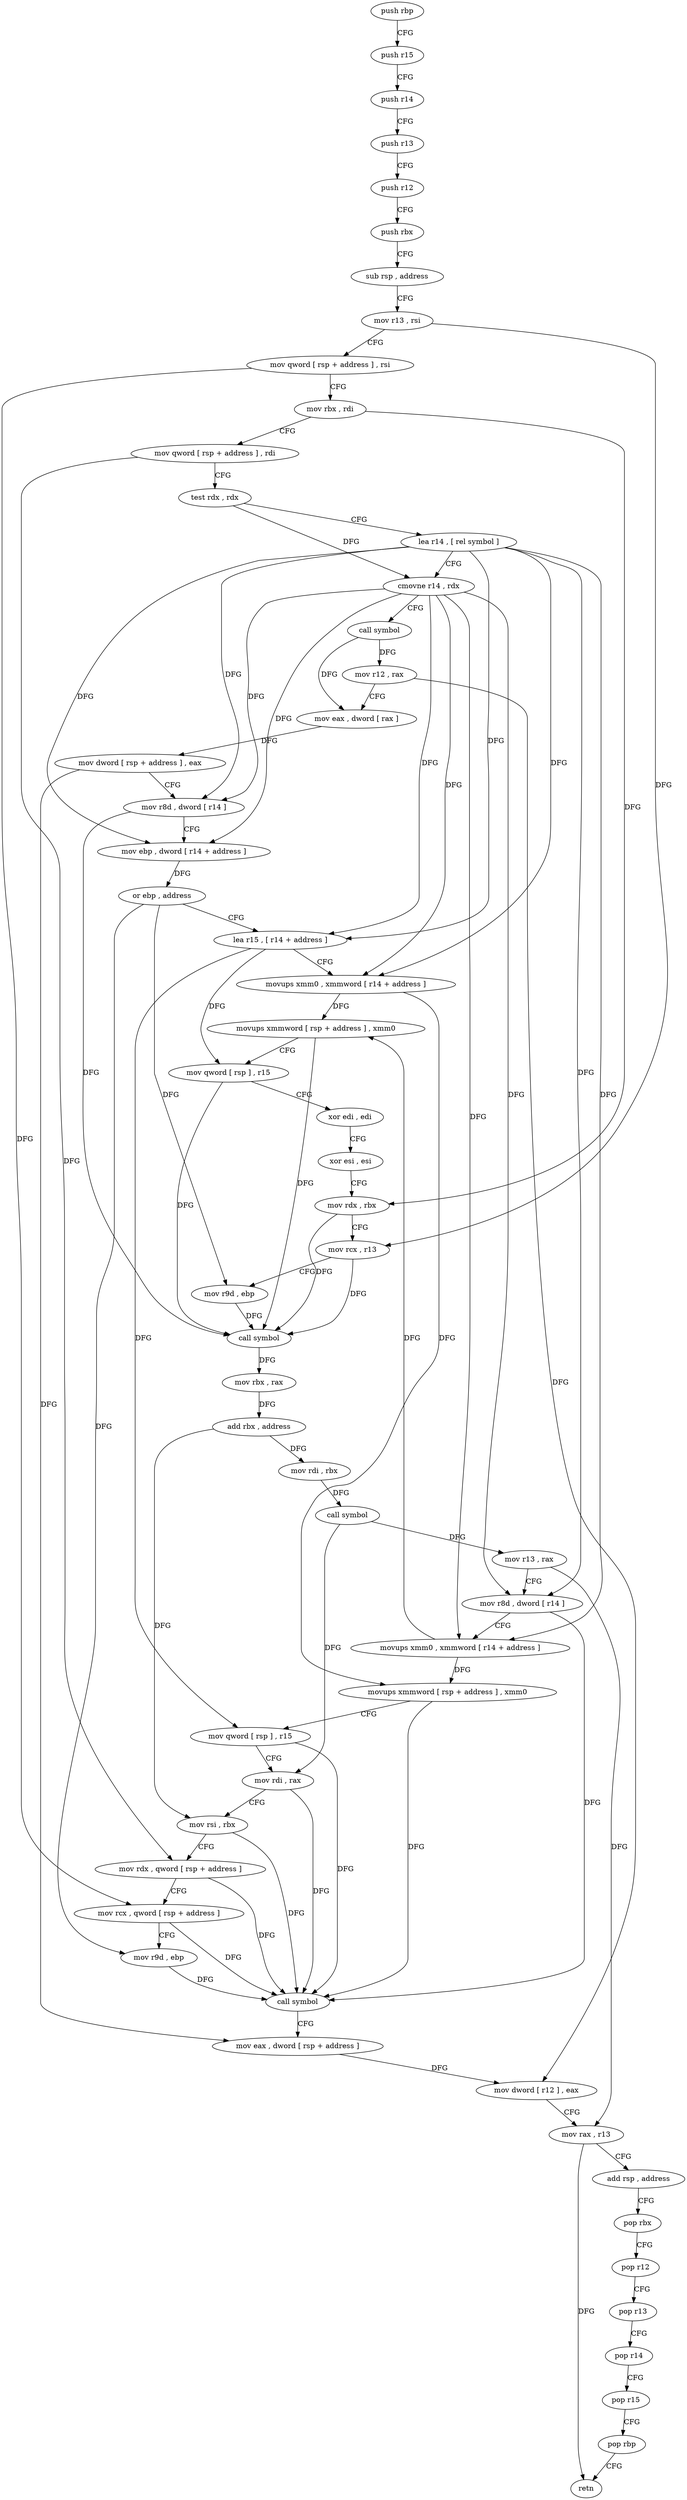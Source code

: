 digraph "func" {
"4226800" [label = "push rbp" ]
"4226801" [label = "push r15" ]
"4226803" [label = "push r14" ]
"4226805" [label = "push r13" ]
"4226807" [label = "push r12" ]
"4226809" [label = "push rbx" ]
"4226810" [label = "sub rsp , address" ]
"4226814" [label = "mov r13 , rsi" ]
"4226817" [label = "mov qword [ rsp + address ] , rsi" ]
"4226822" [label = "mov rbx , rdi" ]
"4226825" [label = "mov qword [ rsp + address ] , rdi" ]
"4226830" [label = "test rdx , rdx" ]
"4226833" [label = "lea r14 , [ rel symbol ]" ]
"4226840" [label = "cmovne r14 , rdx" ]
"4226844" [label = "call symbol" ]
"4226849" [label = "mov r12 , rax" ]
"4226852" [label = "mov eax , dword [ rax ]" ]
"4226854" [label = "mov dword [ rsp + address ] , eax" ]
"4226858" [label = "mov r8d , dword [ r14 ]" ]
"4226861" [label = "mov ebp , dword [ r14 + address ]" ]
"4226865" [label = "or ebp , address" ]
"4226868" [label = "lea r15 , [ r14 + address ]" ]
"4226872" [label = "movups xmm0 , xmmword [ r14 + address ]" ]
"4226877" [label = "movups xmmword [ rsp + address ] , xmm0" ]
"4226882" [label = "mov qword [ rsp ] , r15" ]
"4226886" [label = "xor edi , edi" ]
"4226888" [label = "xor esi , esi" ]
"4226890" [label = "mov rdx , rbx" ]
"4226893" [label = "mov rcx , r13" ]
"4226896" [label = "mov r9d , ebp" ]
"4226899" [label = "call symbol" ]
"4226904" [label = "mov rbx , rax" ]
"4226907" [label = "add rbx , address" ]
"4226911" [label = "mov rdi , rbx" ]
"4226914" [label = "call symbol" ]
"4226919" [label = "mov r13 , rax" ]
"4226922" [label = "mov r8d , dword [ r14 ]" ]
"4226925" [label = "movups xmm0 , xmmword [ r14 + address ]" ]
"4226930" [label = "movups xmmword [ rsp + address ] , xmm0" ]
"4226935" [label = "mov qword [ rsp ] , r15" ]
"4226939" [label = "mov rdi , rax" ]
"4226942" [label = "mov rsi , rbx" ]
"4226945" [label = "mov rdx , qword [ rsp + address ]" ]
"4226950" [label = "mov rcx , qword [ rsp + address ]" ]
"4226955" [label = "mov r9d , ebp" ]
"4226958" [label = "call symbol" ]
"4226963" [label = "mov eax , dword [ rsp + address ]" ]
"4226967" [label = "mov dword [ r12 ] , eax" ]
"4226971" [label = "mov rax , r13" ]
"4226974" [label = "add rsp , address" ]
"4226978" [label = "pop rbx" ]
"4226979" [label = "pop r12" ]
"4226981" [label = "pop r13" ]
"4226983" [label = "pop r14" ]
"4226985" [label = "pop r15" ]
"4226987" [label = "pop rbp" ]
"4226988" [label = "retn" ]
"4226800" -> "4226801" [ label = "CFG" ]
"4226801" -> "4226803" [ label = "CFG" ]
"4226803" -> "4226805" [ label = "CFG" ]
"4226805" -> "4226807" [ label = "CFG" ]
"4226807" -> "4226809" [ label = "CFG" ]
"4226809" -> "4226810" [ label = "CFG" ]
"4226810" -> "4226814" [ label = "CFG" ]
"4226814" -> "4226817" [ label = "CFG" ]
"4226814" -> "4226893" [ label = "DFG" ]
"4226817" -> "4226822" [ label = "CFG" ]
"4226817" -> "4226950" [ label = "DFG" ]
"4226822" -> "4226825" [ label = "CFG" ]
"4226822" -> "4226890" [ label = "DFG" ]
"4226825" -> "4226830" [ label = "CFG" ]
"4226825" -> "4226945" [ label = "DFG" ]
"4226830" -> "4226833" [ label = "CFG" ]
"4226830" -> "4226840" [ label = "DFG" ]
"4226833" -> "4226840" [ label = "CFG" ]
"4226833" -> "4226858" [ label = "DFG" ]
"4226833" -> "4226861" [ label = "DFG" ]
"4226833" -> "4226868" [ label = "DFG" ]
"4226833" -> "4226872" [ label = "DFG" ]
"4226833" -> "4226922" [ label = "DFG" ]
"4226833" -> "4226925" [ label = "DFG" ]
"4226840" -> "4226844" [ label = "CFG" ]
"4226840" -> "4226858" [ label = "DFG" ]
"4226840" -> "4226861" [ label = "DFG" ]
"4226840" -> "4226868" [ label = "DFG" ]
"4226840" -> "4226872" [ label = "DFG" ]
"4226840" -> "4226922" [ label = "DFG" ]
"4226840" -> "4226925" [ label = "DFG" ]
"4226844" -> "4226849" [ label = "DFG" ]
"4226844" -> "4226852" [ label = "DFG" ]
"4226849" -> "4226852" [ label = "CFG" ]
"4226849" -> "4226967" [ label = "DFG" ]
"4226852" -> "4226854" [ label = "DFG" ]
"4226854" -> "4226858" [ label = "CFG" ]
"4226854" -> "4226963" [ label = "DFG" ]
"4226858" -> "4226861" [ label = "CFG" ]
"4226858" -> "4226899" [ label = "DFG" ]
"4226861" -> "4226865" [ label = "DFG" ]
"4226865" -> "4226868" [ label = "CFG" ]
"4226865" -> "4226896" [ label = "DFG" ]
"4226865" -> "4226955" [ label = "DFG" ]
"4226868" -> "4226872" [ label = "CFG" ]
"4226868" -> "4226882" [ label = "DFG" ]
"4226868" -> "4226935" [ label = "DFG" ]
"4226872" -> "4226877" [ label = "DFG" ]
"4226872" -> "4226930" [ label = "DFG" ]
"4226877" -> "4226882" [ label = "CFG" ]
"4226877" -> "4226899" [ label = "DFG" ]
"4226882" -> "4226886" [ label = "CFG" ]
"4226882" -> "4226899" [ label = "DFG" ]
"4226886" -> "4226888" [ label = "CFG" ]
"4226888" -> "4226890" [ label = "CFG" ]
"4226890" -> "4226893" [ label = "CFG" ]
"4226890" -> "4226899" [ label = "DFG" ]
"4226893" -> "4226896" [ label = "CFG" ]
"4226893" -> "4226899" [ label = "DFG" ]
"4226896" -> "4226899" [ label = "DFG" ]
"4226899" -> "4226904" [ label = "DFG" ]
"4226904" -> "4226907" [ label = "DFG" ]
"4226907" -> "4226911" [ label = "DFG" ]
"4226907" -> "4226942" [ label = "DFG" ]
"4226911" -> "4226914" [ label = "DFG" ]
"4226914" -> "4226919" [ label = "DFG" ]
"4226914" -> "4226939" [ label = "DFG" ]
"4226919" -> "4226922" [ label = "CFG" ]
"4226919" -> "4226971" [ label = "DFG" ]
"4226922" -> "4226925" [ label = "CFG" ]
"4226922" -> "4226958" [ label = "DFG" ]
"4226925" -> "4226930" [ label = "DFG" ]
"4226925" -> "4226877" [ label = "DFG" ]
"4226930" -> "4226935" [ label = "CFG" ]
"4226930" -> "4226958" [ label = "DFG" ]
"4226935" -> "4226939" [ label = "CFG" ]
"4226935" -> "4226958" [ label = "DFG" ]
"4226939" -> "4226942" [ label = "CFG" ]
"4226939" -> "4226958" [ label = "DFG" ]
"4226942" -> "4226945" [ label = "CFG" ]
"4226942" -> "4226958" [ label = "DFG" ]
"4226945" -> "4226950" [ label = "CFG" ]
"4226945" -> "4226958" [ label = "DFG" ]
"4226950" -> "4226955" [ label = "CFG" ]
"4226950" -> "4226958" [ label = "DFG" ]
"4226955" -> "4226958" [ label = "DFG" ]
"4226958" -> "4226963" [ label = "CFG" ]
"4226963" -> "4226967" [ label = "DFG" ]
"4226967" -> "4226971" [ label = "CFG" ]
"4226971" -> "4226974" [ label = "CFG" ]
"4226971" -> "4226988" [ label = "DFG" ]
"4226974" -> "4226978" [ label = "CFG" ]
"4226978" -> "4226979" [ label = "CFG" ]
"4226979" -> "4226981" [ label = "CFG" ]
"4226981" -> "4226983" [ label = "CFG" ]
"4226983" -> "4226985" [ label = "CFG" ]
"4226985" -> "4226987" [ label = "CFG" ]
"4226987" -> "4226988" [ label = "CFG" ]
}
